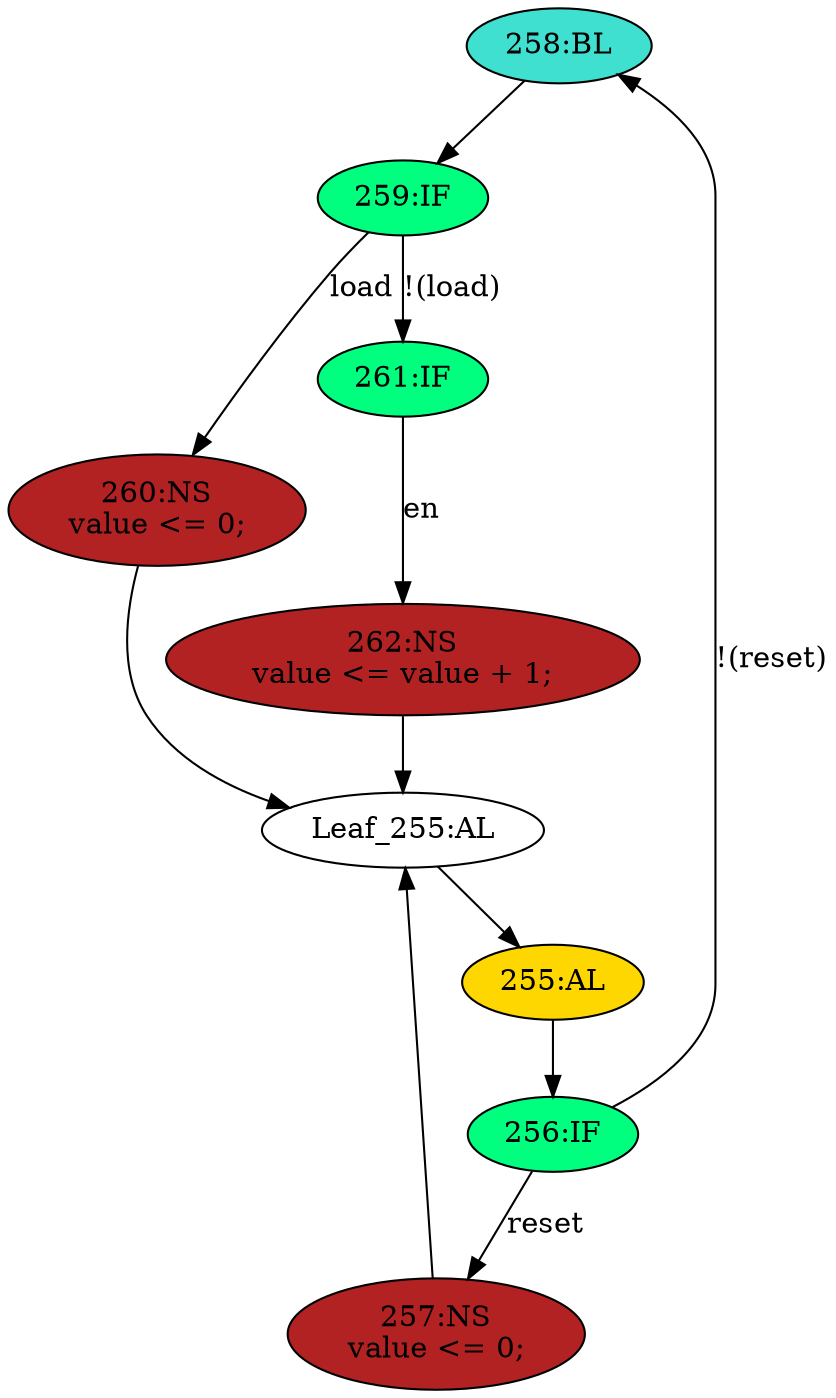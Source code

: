 strict digraph "compose( ,  )" {
	node [label="\N"];
	"258:BL"	 [ast="<pyverilog.vparser.ast.Block object at 0x7f0a7c466250>",
		fillcolor=turquoise,
		label="258:BL",
		statements="[]",
		style=filled,
		typ=Block];
	"259:IF"	 [ast="<pyverilog.vparser.ast.IfStatement object at 0x7f0a7c4505d0>",
		fillcolor=springgreen,
		label="259:IF",
		statements="[]",
		style=filled,
		typ=IfStatement];
	"258:BL" -> "259:IF"	 [cond="[]",
		lineno=None];
	"255:AL"	 [ast="<pyverilog.vparser.ast.Always object at 0x7f0a7c44cfd0>",
		clk_sens=False,
		fillcolor=gold,
		label="255:AL",
		sens="['clk', 'reset']",
		statements="[]",
		style=filled,
		typ=Always,
		use_var="['reset', 'load', 'en', 'value']"];
	"256:IF"	 [ast="<pyverilog.vparser.ast.IfStatement object at 0x7f0a7c455f90>",
		fillcolor=springgreen,
		label="256:IF",
		statements="[]",
		style=filled,
		typ=IfStatement];
	"255:AL" -> "256:IF"	 [cond="[]",
		lineno=None];
	"261:IF"	 [ast="<pyverilog.vparser.ast.IfStatement object at 0x7f0a7c450e90>",
		fillcolor=springgreen,
		label="261:IF",
		statements="[]",
		style=filled,
		typ=IfStatement];
	"259:IF" -> "261:IF"	 [cond="['load']",
		label="!(load)",
		lineno=259];
	"260:NS"	 [ast="<pyverilog.vparser.ast.NonblockingSubstitution object at 0x7f0a7c4506d0>",
		fillcolor=firebrick,
		label="260:NS
value <= 0;",
		statements="[<pyverilog.vparser.ast.NonblockingSubstitution object at 0x7f0a7c4506d0>]",
		style=filled,
		typ=NonblockingSubstitution];
	"259:IF" -> "260:NS"	 [cond="['load']",
		label=load,
		lineno=259];
	"262:NS"	 [ast="<pyverilog.vparser.ast.NonblockingSubstitution object at 0x7f0a7e208190>",
		fillcolor=firebrick,
		label="262:NS
value <= value + 1;",
		statements="[<pyverilog.vparser.ast.NonblockingSubstitution object at 0x7f0a7e208190>]",
		style=filled,
		typ=NonblockingSubstitution];
	"Leaf_255:AL"	 [def_var="['value']",
		label="Leaf_255:AL"];
	"262:NS" -> "Leaf_255:AL"	 [cond="[]",
		lineno=None];
	"256:IF" -> "258:BL"	 [cond="['reset']",
		label="!(reset)",
		lineno=256];
	"257:NS"	 [ast="<pyverilog.vparser.ast.NonblockingSubstitution object at 0x7f0a7c455d90>",
		fillcolor=firebrick,
		label="257:NS
value <= 0;",
		statements="[<pyverilog.vparser.ast.NonblockingSubstitution object at 0x7f0a7c455d90>]",
		style=filled,
		typ=NonblockingSubstitution];
	"256:IF" -> "257:NS"	 [cond="['reset']",
		label=reset,
		lineno=256];
	"Leaf_255:AL" -> "255:AL";
	"261:IF" -> "262:NS"	 [cond="['en']",
		label=en,
		lineno=261];
	"260:NS" -> "Leaf_255:AL"	 [cond="[]",
		lineno=None];
	"257:NS" -> "Leaf_255:AL"	 [cond="[]",
		lineno=None];
}
